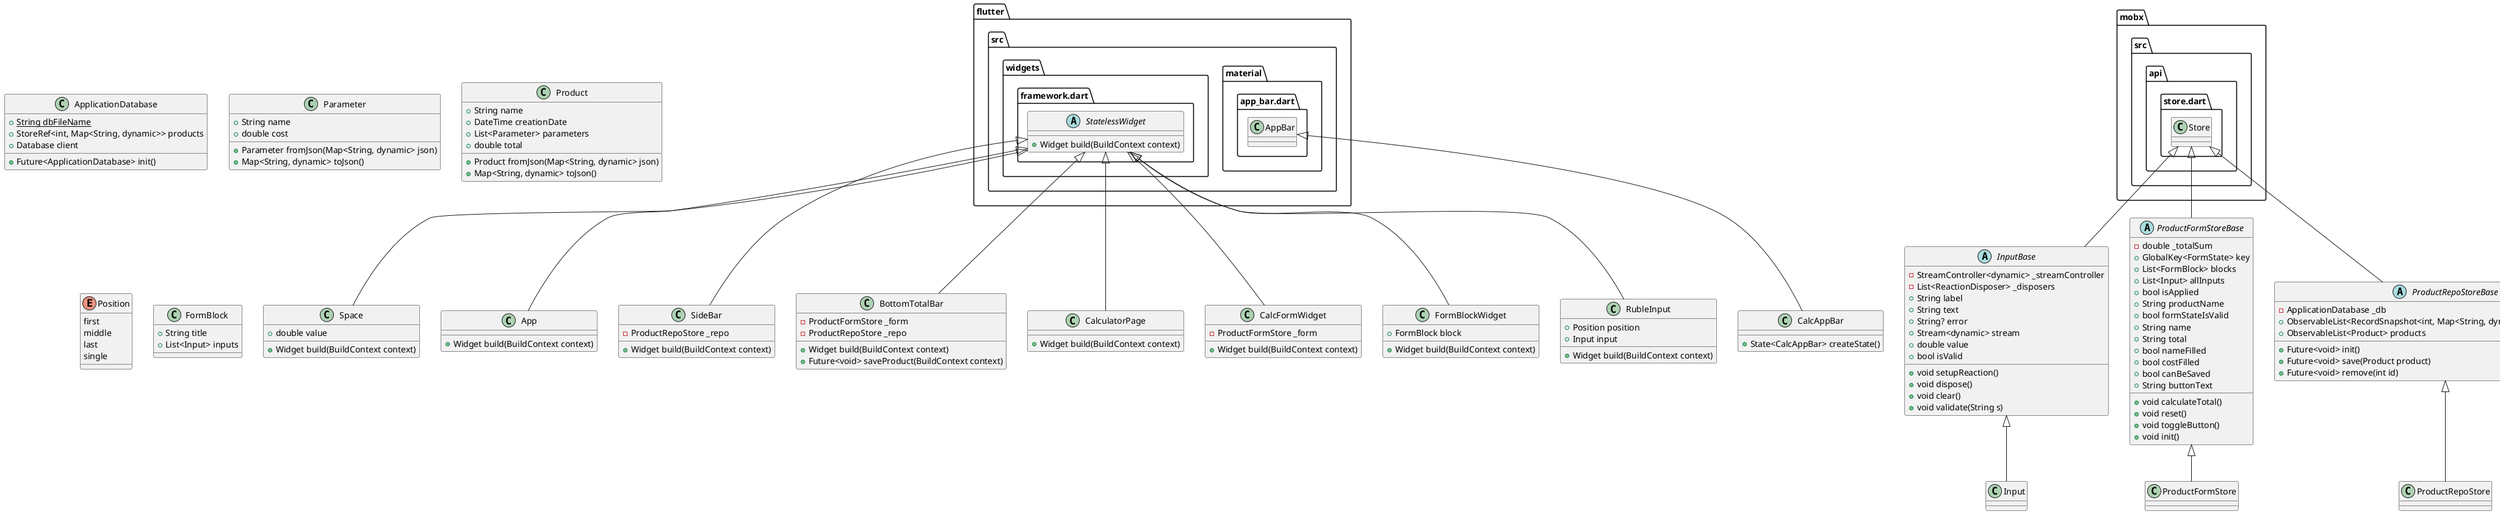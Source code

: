 @startuml
set namespaceSeparator ::

class "ApplicationDatabase" {
  {static} +String dbFileName
  +StoreRef<int, Map<String, dynamic>> products
  +Database client
  +Future<ApplicationDatabase> init()
}

class "Parameter" {
  +String name
  +double cost
  +Parameter fromJson(Map<String, dynamic> json)
  +Map<String, dynamic> toJson()
}

class "Product" {
  +String name
  +DateTime creationDate
  +List<Parameter> parameters
  +double total
  +Product fromJson(Map<String, dynamic> json)
  +Map<String, dynamic> toJson()
}

enum "Position" {
  first
  middle
  last
  single
}

class "Space" {
  +double value
  +Widget build(BuildContext context)
}

"flutter::src::widgets::framework.dart::StatelessWidget" <|-- "Space"

class "FormBlock" {
  +String title
  +List<Input> inputs
}

class "Input" {
}

"InputBase" <|-- "Input"

abstract class "InputBase" {
  -StreamController<dynamic> _streamController
  -List<ReactionDisposer> _disposers
  +String label
  +String text
  +String? error
  +Stream<dynamic> stream
  +double value
  +bool isValid
  +void setupReaction()
  +void dispose()
  +void clear()
  +void validate(String s)
}

"mobx::src::api::store.dart::Store" <|-- "InputBase"

class "ProductFormStore" {
}

"ProductFormStoreBase" <|-- "ProductFormStore"

abstract class "ProductFormStoreBase" {
  -double _totalSum
  +GlobalKey<FormState> key
  +List<FormBlock> blocks
  +List<Input> allInputs
  +bool isApplied
  +String productName
  +bool formStateIsValid
  +String name
  +String total
  +bool nameFilled
  +bool costFilled
  +bool canBeSaved
  +String buttonText
  +void calculateTotal()
  +void reset()
  +void toggleButton()
  +void init()
}

"mobx::src::api::store.dart::Store" <|-- "ProductFormStoreBase"

class "ProductRepoStore" {
}

"ProductRepoStoreBase" <|-- "ProductRepoStore"

abstract class "ProductRepoStoreBase" {
  -ApplicationDatabase _db
  +ObservableList<RecordSnapshot<int, Map<String, dynamic>>> productsSnapshot
  +ObservableList<Product> products
  +Future<void> init()
  +Future<void> save(Product product)
  +Future<void> remove(int id)
}

"mobx::src::api::store.dart::Store" <|-- "ProductRepoStoreBase"

abstract class "flutter::src::widgets::framework.dart::StatelessWidget" {
  +Widget build(BuildContext context)
}

class "App" {
  +Widget build(BuildContext context)
}

"flutter::src::widgets::framework.dart::StatelessWidget" <|-- "App"

class "SideBar" {
  -ProductRepoStore _repo
  +Widget build(BuildContext context)
}

"flutter::src::widgets::framework.dart::StatelessWidget" <|-- "SideBar"

class "BottomTotalBar" {
  -ProductFormStore _form
  -ProductRepoStore _repo
  +Widget build(BuildContext context)
  +Future<void> saveProduct(BuildContext context)
}

"flutter::src::widgets::framework.dart::StatelessWidget" <|-- "BottomTotalBar"

class "CalculatorPage" {
  +Widget build(BuildContext context)
}

"flutter::src::widgets::framework.dart::StatelessWidget" <|-- "CalculatorPage"

class "CalcFormWidget" {
  -ProductFormStore _form
  +Widget build(BuildContext context)
}

"flutter::src::widgets::framework.dart::StatelessWidget" <|-- "CalcFormWidget"

class "FormBlockWidget" {
  +FormBlock block
  +Widget build(BuildContext context)
}

"flutter::src::widgets::framework.dart::StatelessWidget" <|-- "FormBlockWidget"

class "RubleInput" {
  +Position position
  +Input input
  +Widget build(BuildContext context)
}

"flutter::src::widgets::framework.dart::StatelessWidget" <|-- "RubleInput"

class "CalcAppBar" {
  +State<CalcAppBar> createState()
}

"flutter::src::material::app_bar.dart::AppBar" <|-- "CalcAppBar"


@enduml